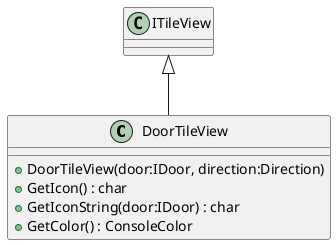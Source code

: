 @startuml
class DoorTileView {
    + DoorTileView(door:IDoor, direction:Direction)
    + GetIcon() : char
    + GetIconString(door:IDoor) : char
    + GetColor() : ConsoleColor
}
ITileView <|-- DoorTileView
@enduml
